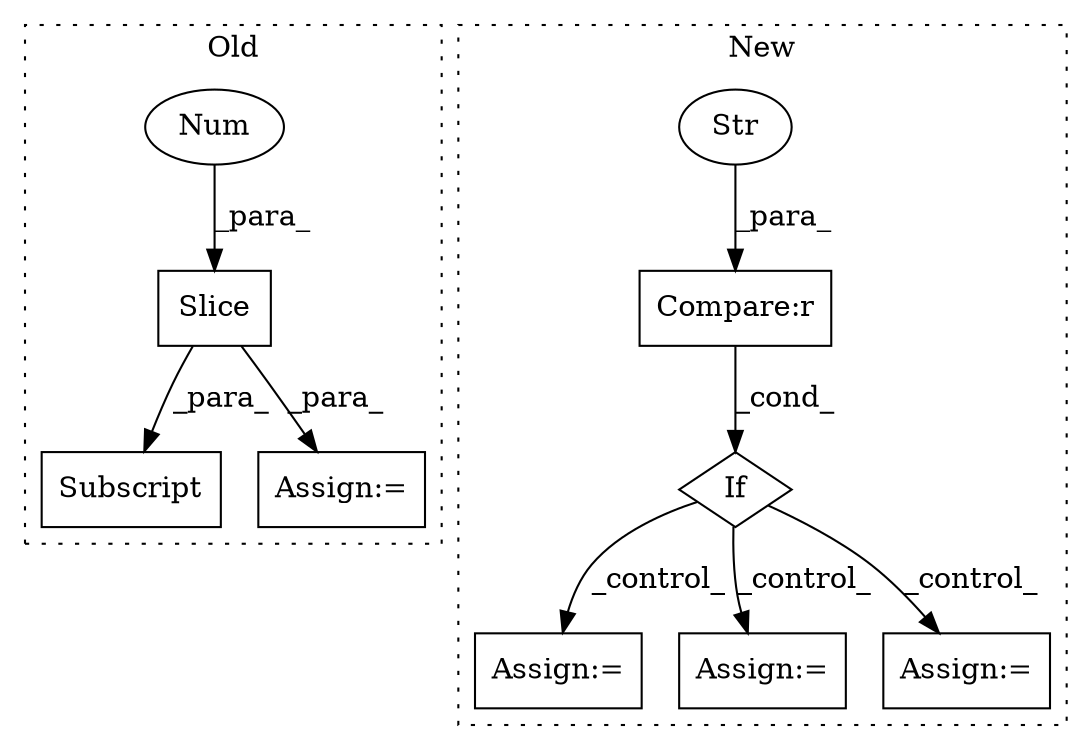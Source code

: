 digraph G {
subgraph cluster0 {
1 [label="Slice" a="80" s="4317" l="3" shape="box"];
3 [label="Num" a="76" s="4318" l="2" shape="ellipse"];
4 [label="Subscript" a="63" s="4300,0" l="21,0" shape="box"];
10 [label="Assign:=" a="68" s="4297" l="3" shape="box"];
label = "Old";
style="dotted";
}
subgraph cluster1 {
2 [label="If" a="96" s="2849" l="3" shape="diamond"];
5 [label="Assign:=" a="68" s="2893" l="3" shape="box"];
6 [label="Compare:r" a="40" s="2852" l="16" shape="box"];
7 [label="Assign:=" a="68" s="2953" l="3" shape="box"];
8 [label="Assign:=" a="68" s="2996" l="3" shape="box"];
9 [label="Str" a="66" s="2860" l="8" shape="ellipse"];
label = "New";
style="dotted";
}
1 -> 10 [label="_para_"];
1 -> 4 [label="_para_"];
2 -> 7 [label="_control_"];
2 -> 5 [label="_control_"];
2 -> 8 [label="_control_"];
3 -> 1 [label="_para_"];
6 -> 2 [label="_cond_"];
9 -> 6 [label="_para_"];
}
